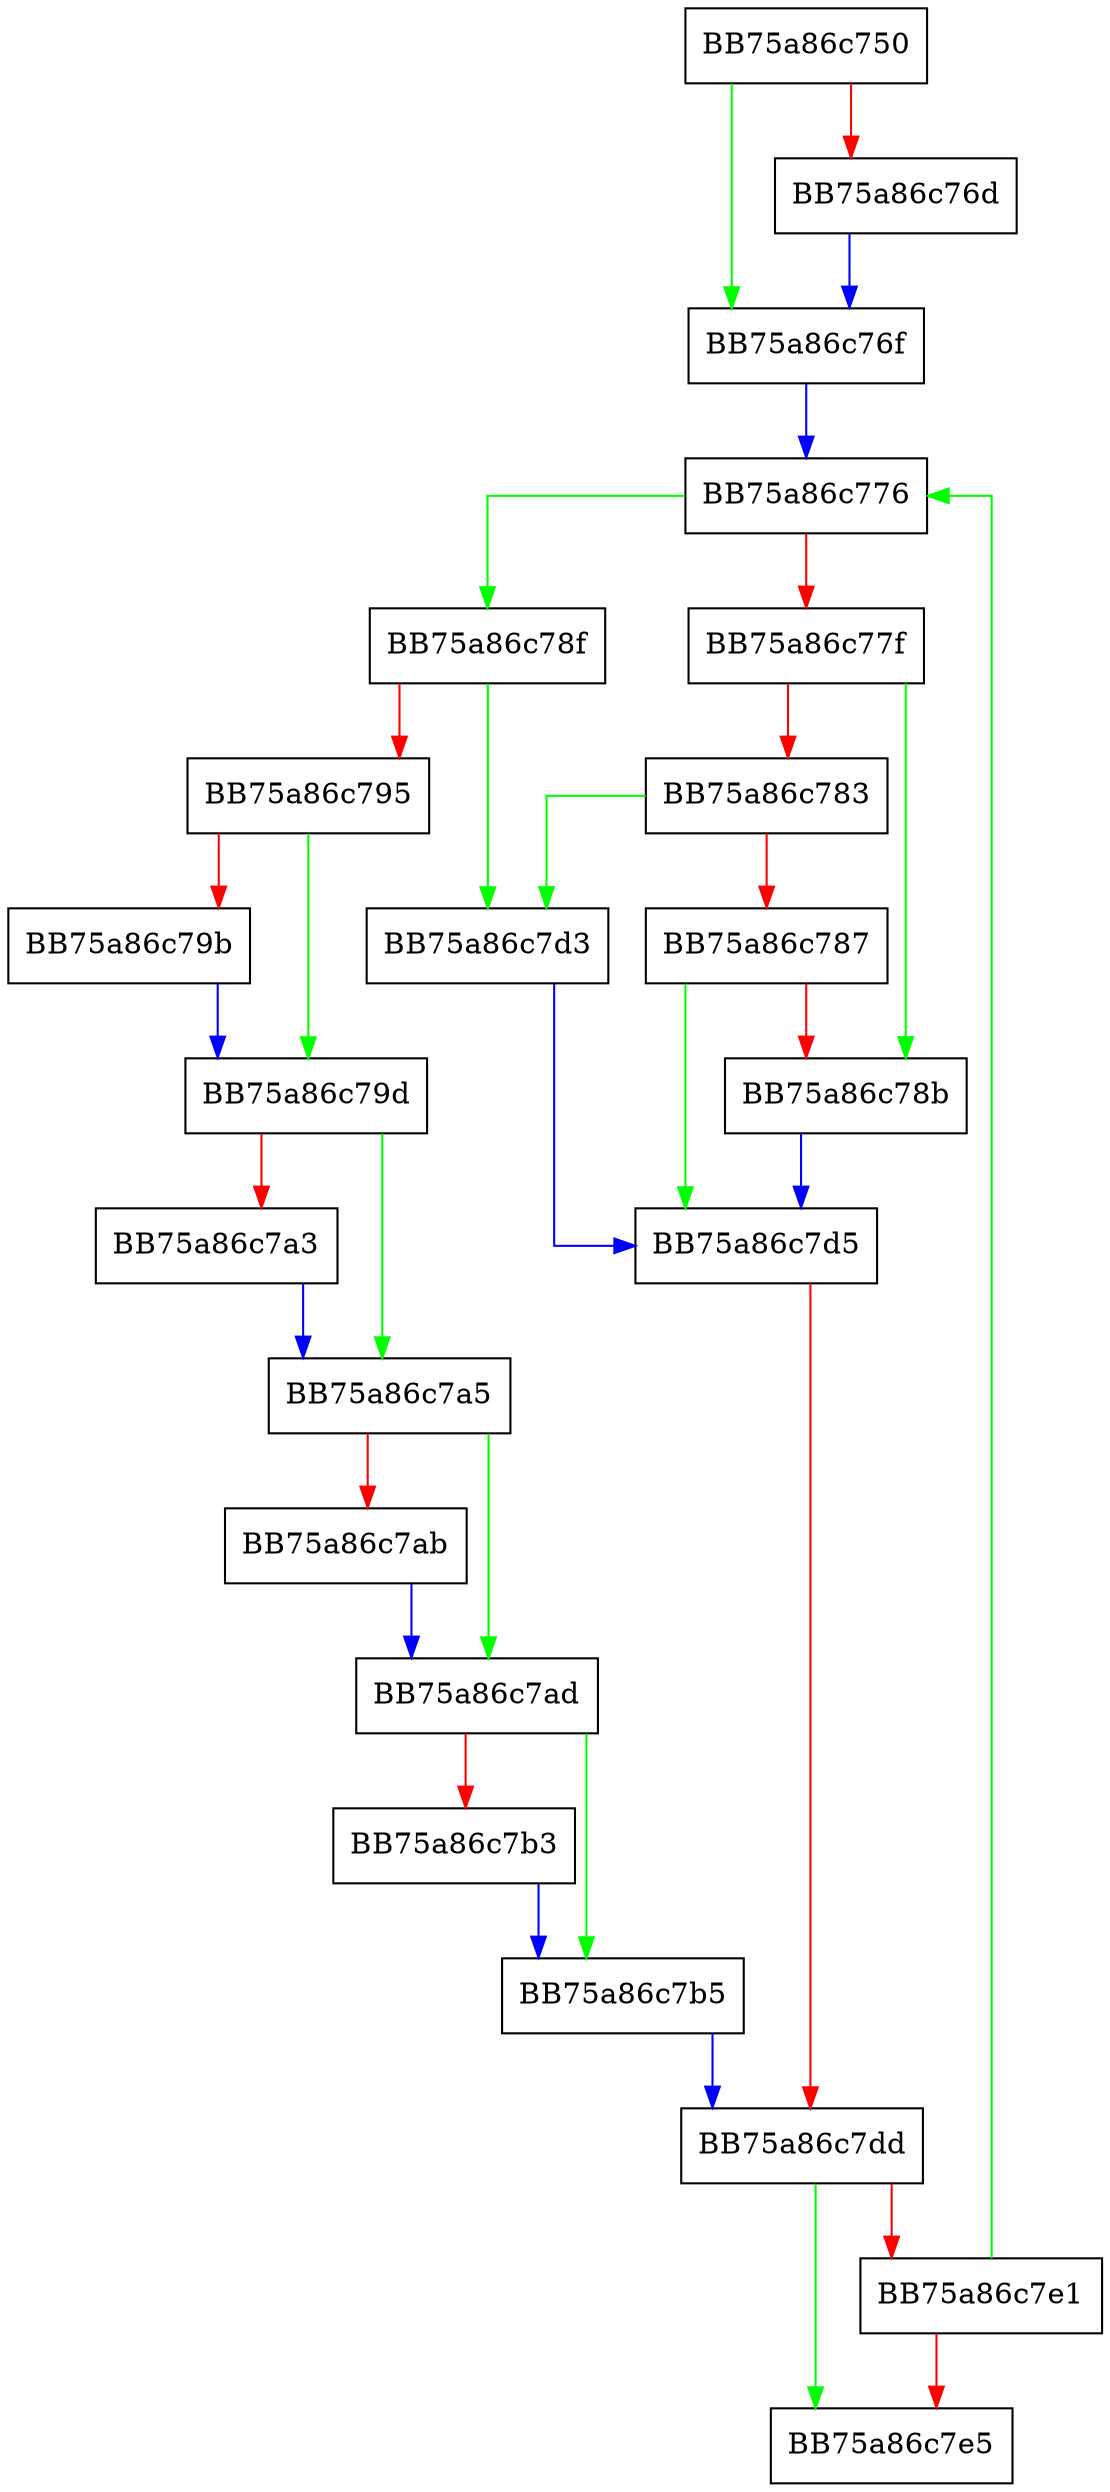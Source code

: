 digraph MoveNextSibling {
  node [shape="box"];
  graph [splines=ortho];
  BB75a86c750 -> BB75a86c76f [color="green"];
  BB75a86c750 -> BB75a86c76d [color="red"];
  BB75a86c76d -> BB75a86c76f [color="blue"];
  BB75a86c76f -> BB75a86c776 [color="blue"];
  BB75a86c776 -> BB75a86c78f [color="green"];
  BB75a86c776 -> BB75a86c77f [color="red"];
  BB75a86c77f -> BB75a86c78b [color="green"];
  BB75a86c77f -> BB75a86c783 [color="red"];
  BB75a86c783 -> BB75a86c7d3 [color="green"];
  BB75a86c783 -> BB75a86c787 [color="red"];
  BB75a86c787 -> BB75a86c7d5 [color="green"];
  BB75a86c787 -> BB75a86c78b [color="red"];
  BB75a86c78b -> BB75a86c7d5 [color="blue"];
  BB75a86c78f -> BB75a86c7d3 [color="green"];
  BB75a86c78f -> BB75a86c795 [color="red"];
  BB75a86c795 -> BB75a86c79d [color="green"];
  BB75a86c795 -> BB75a86c79b [color="red"];
  BB75a86c79b -> BB75a86c79d [color="blue"];
  BB75a86c79d -> BB75a86c7a5 [color="green"];
  BB75a86c79d -> BB75a86c7a3 [color="red"];
  BB75a86c7a3 -> BB75a86c7a5 [color="blue"];
  BB75a86c7a5 -> BB75a86c7ad [color="green"];
  BB75a86c7a5 -> BB75a86c7ab [color="red"];
  BB75a86c7ab -> BB75a86c7ad [color="blue"];
  BB75a86c7ad -> BB75a86c7b5 [color="green"];
  BB75a86c7ad -> BB75a86c7b3 [color="red"];
  BB75a86c7b3 -> BB75a86c7b5 [color="blue"];
  BB75a86c7b5 -> BB75a86c7dd [color="blue"];
  BB75a86c7d3 -> BB75a86c7d5 [color="blue"];
  BB75a86c7d5 -> BB75a86c7dd [color="red"];
  BB75a86c7dd -> BB75a86c7e5 [color="green"];
  BB75a86c7dd -> BB75a86c7e1 [color="red"];
  BB75a86c7e1 -> BB75a86c776 [color="green"];
  BB75a86c7e1 -> BB75a86c7e5 [color="red"];
}